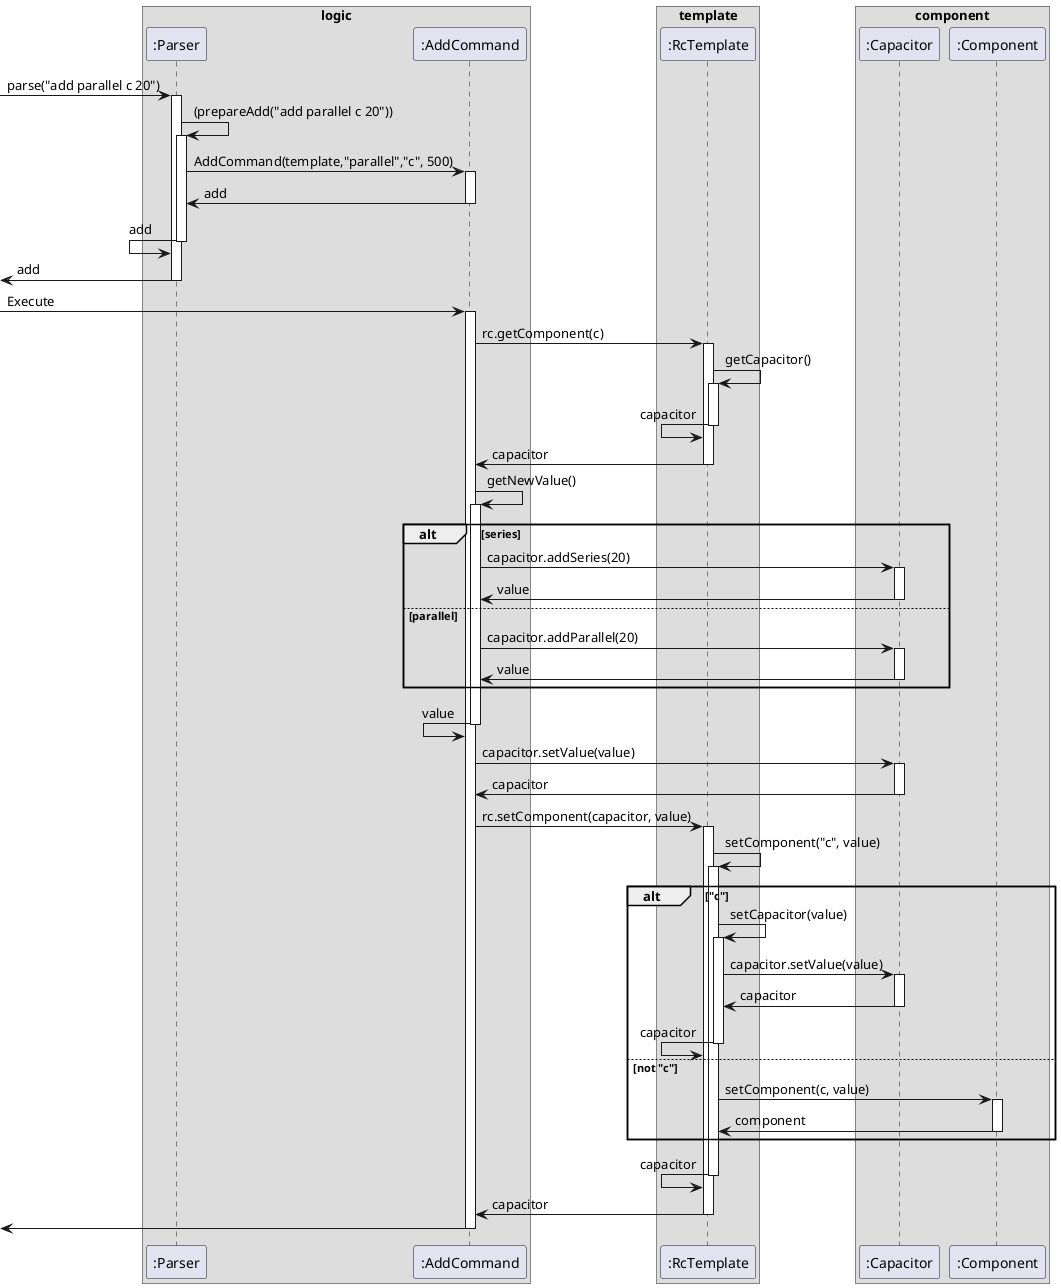 @startuml

box logic
participant ":Parser" as Parser
participant ":AddCommand" as AddCommand
end box

box template
participant ":RcTemplate" as RcTemplate
end box

box component
participant ":Capacitor" as Capacitor
participant ":Component" as Component
end box

[-> Parser : parse("add parallel c 20")
activate Parser

Parser -> Parser : (prepareAdd("add parallel c 20"))
activate Parser

Parser -> AddCommand : AddCommand(template,"parallel","c", 500)
activate AddCommand

Parser <- AddCommand : add
deactivate AddCommand

Parser <- Parser : add
deactivate Parser

[<- Parser : add
deactivate Parser

[-> AddCommand: Execute
activate AddCommand

AddCommand -> RcTemplate : rc.getComponent(c)
activate RcTemplate

RcTemplate -> RcTemplate : getCapacitor()
activate RcTemplate

RcTemplate <- RcTemplate : capacitor
deactivate RcTemplate

AddCommand <- RcTemplate : capacitor
deactivate RcTemplate

AddCommand -> AddCommand : getNewValue()
activate AddCommand

alt series
AddCommand -> Capacitor : capacitor.addSeries(20)
activate Capacitor

AddCommand <- Capacitor : value
deactivate Capacitor

else parallel
AddCommand -> Capacitor : capacitor.addParallel(20)
activate Capacitor

AddCommand <- Capacitor : value
deactivate Capacitor
end

AddCommand <- AddCommand : value
deactivate AddCommand

AddCommand -> Capacitor : capacitor.setValue(value)
activate Capacitor

AddCommand <- Capacitor : capacitor
deactivate Capacitor

AddCommand -> RcTemplate: rc.setComponent(capacitor, value)
activate RcTemplate

RcTemplate -> RcTemplate: setComponent("c", value)
activate RcTemplate

alt "c"
RcTemplate -> RcTemplate: setCapacitor(value)
activate RcTemplate

RcTemplate -> Capacitor: capacitor.setValue(value)
activate Capacitor

RcTemplate <- Capacitor: capacitor
deactivate Capacitor

RcTemplate <- RcTemplate: capacitor
deactivate RcTemplate

else not "c"
RcTemplate -> Component: setComponent(c, value)
activate Component

RcTemplate <- Component: component
deactivate Component
end

RcTemplate <- RcTemplate: capacitor
deactivate RcTemplate

AddCommand <- RcTemplate: capacitor
deactivate RcTemplate

[<- AddCommand
deactivate AddCommand





@enduml
